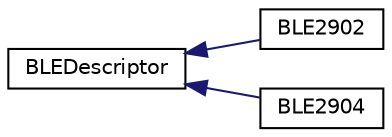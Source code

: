 digraph "Graphical Class Hierarchy"
{
  edge [fontname="Helvetica",fontsize="10",labelfontname="Helvetica",labelfontsize="10"];
  node [fontname="Helvetica",fontsize="10",shape=record];
  rankdir="LR";
  Node0 [label="BLEDescriptor",height=0.2,width=0.4,color="black", fillcolor="white", style="filled",URL="$class_b_l_e_descriptor.html",tooltip="A model of a BLE descriptor. "];
  Node0 -> Node1 [dir="back",color="midnightblue",fontsize="10",style="solid",fontname="Helvetica"];
  Node1 [label="BLE2902",height=0.2,width=0.4,color="black", fillcolor="white", style="filled",URL="$class_b_l_e2902.html",tooltip="Descriptor for Client Characteristic Configuration. "];
  Node0 -> Node2 [dir="back",color="midnightblue",fontsize="10",style="solid",fontname="Helvetica"];
  Node2 [label="BLE2904",height=0.2,width=0.4,color="black", fillcolor="white", style="filled",URL="$class_b_l_e2904.html",tooltip="Descriptor for Characteristic Presentation Format. "];
}
